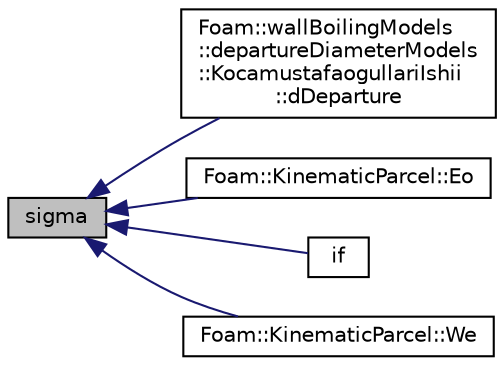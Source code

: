 digraph "sigma"
{
  bgcolor="transparent";
  edge [fontname="Helvetica",fontsize="10",labelfontname="Helvetica",labelfontsize="10"];
  node [fontname="Helvetica",fontsize="10",shape=record];
  rankdir="LR";
  Node1 [label="sigma",height=0.2,width=0.4,color="black", fillcolor="grey75", style="filled" fontcolor="black"];
  Node1 -> Node2 [dir="back",color="midnightblue",fontsize="10",style="solid",fontname="Helvetica"];
  Node2 [label="Foam::wallBoilingModels\l::departureDiameterModels\l::KocamustafaogullariIshii\l::dDeparture",height=0.2,width=0.4,color="black",URL="$classFoam_1_1wallBoilingModels_1_1departureDiameterModels_1_1KocamustafaogullariIshii.html#ac3fd0888d032029096eb2ff19f7558fe",tooltip="Calculate and return the departure diameter field. "];
  Node1 -> Node3 [dir="back",color="midnightblue",fontsize="10",style="solid",fontname="Helvetica"];
  Node3 [label="Foam::KinematicParcel::Eo",height=0.2,width=0.4,color="black",URL="$classFoam_1_1KinematicParcel.html#a4788ee32ddb010f890cbfae67e3e2bc6",tooltip="Eotvos number for given conditions. "];
  Node1 -> Node4 [dir="back",color="midnightblue",fontsize="10",style="solid",fontname="Helvetica"];
  Node4 [label="if",height=0.2,width=0.4,color="black",URL="$solidDisplacementFoam_2calculateStress_8H.html#a7c777e0673d4ff5a26cf1b69ba87fcea"];
  Node1 -> Node5 [dir="back",color="midnightblue",fontsize="10",style="solid",fontname="Helvetica"];
  Node5 [label="Foam::KinematicParcel::We",height=0.2,width=0.4,color="black",URL="$classFoam_1_1KinematicParcel.html#a9d81bcaf9d627978aedd6c8ad6826177",tooltip="Weber number for given conditions. "];
}
